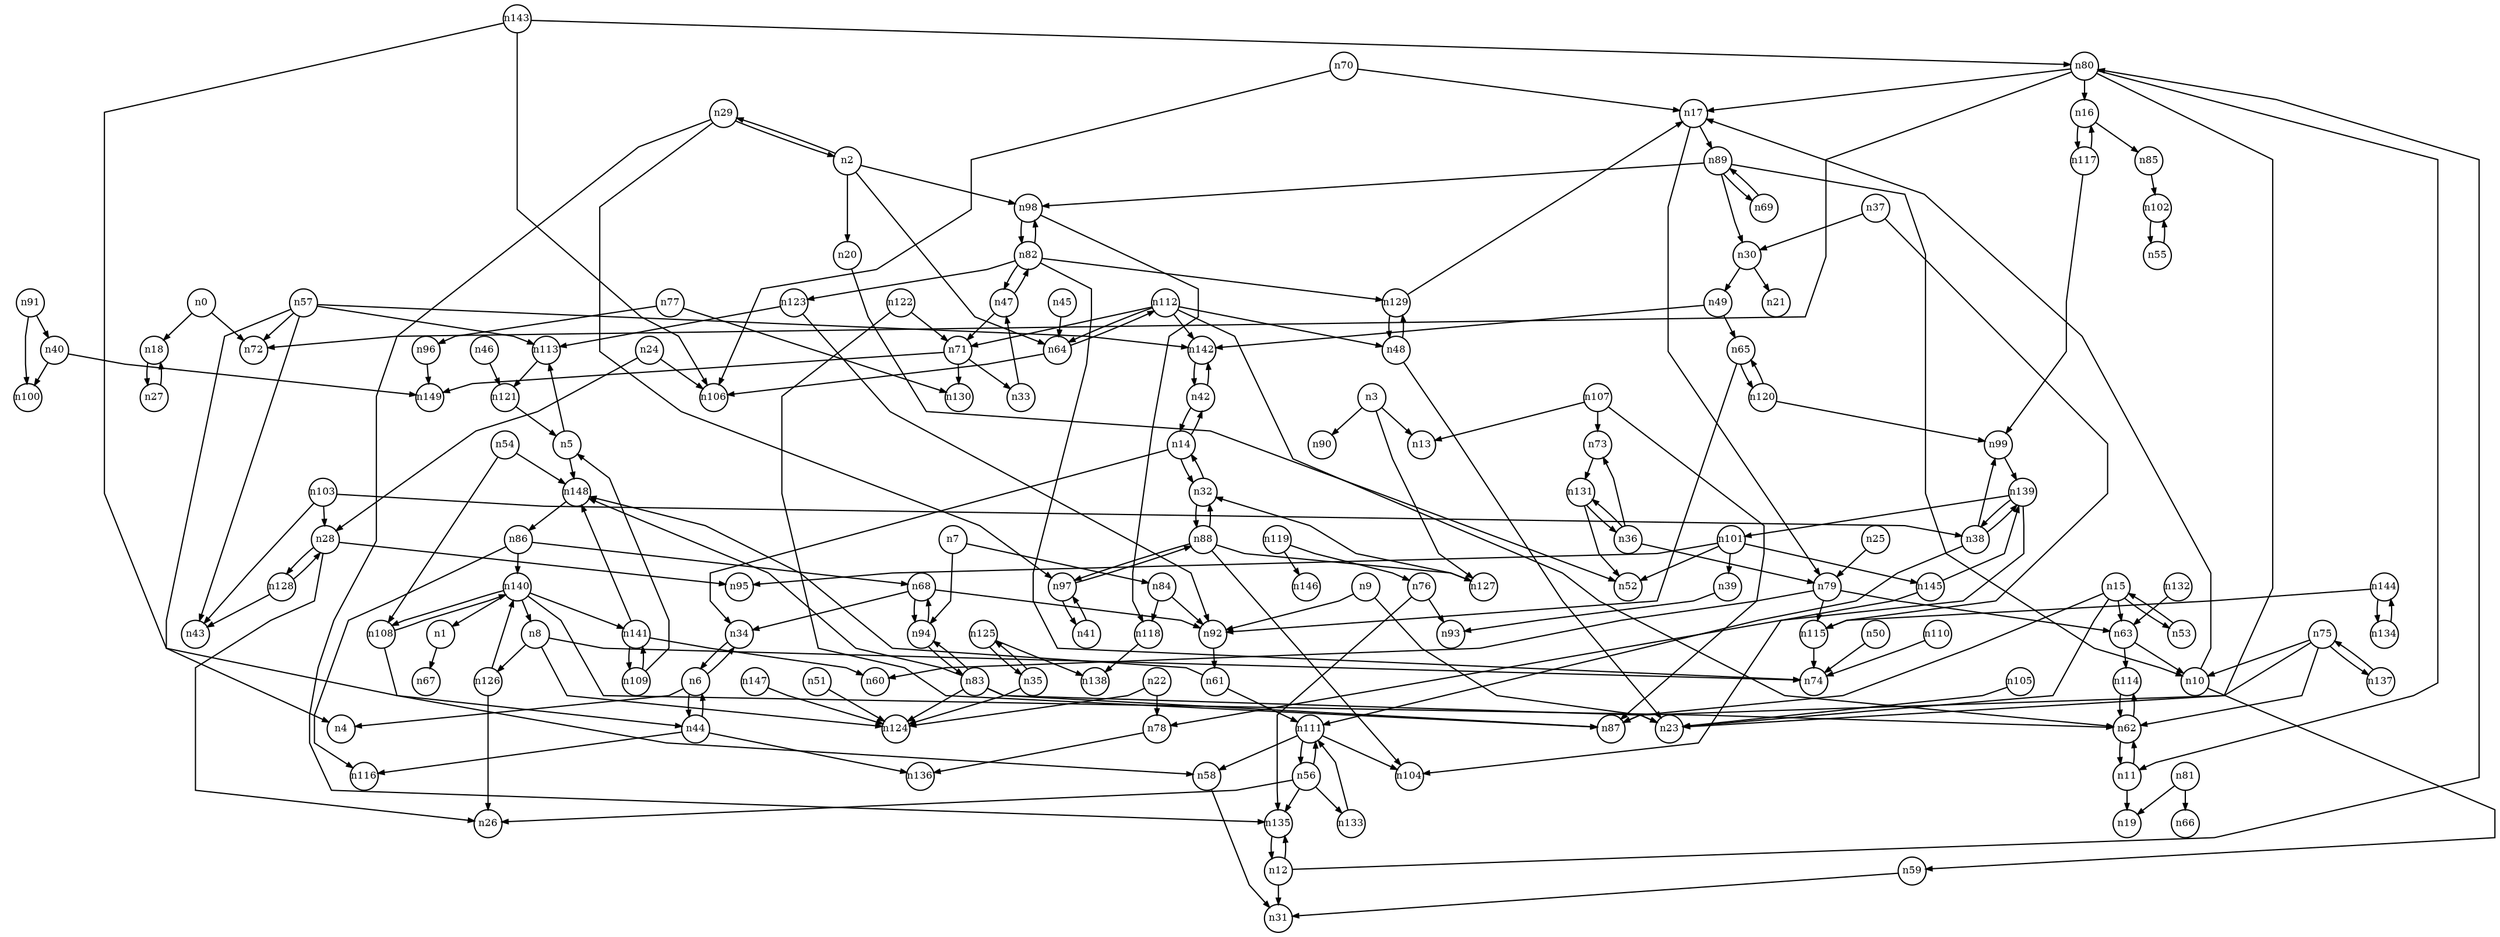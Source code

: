 digraph G{
splines=polyline;
ranksep=0.22;
nodesep=0.22;
nodesize=0.32;
fontsize=8
edge [arrowsize=0.5]
node [fontsize=8 shape=circle width=0.32 fixedsize=shape];

n18 -> n27
n0 -> n18
n0 -> n72
n1 -> n67
n20 -> n52
n2 -> n20
n2 -> n29
n2 -> n64
n2 -> n98
n29 -> n97
n29 -> n135
n29 -> n2
n64 -> n106
n64 -> n112
n98 -> n118
n98 -> n82
n3 -> n13
n3 -> n90
n3 -> n127
n127 -> n32
n113 -> n121
n5 -> n113
n5 -> n148
n148 -> n86
n6 -> n4
n6 -> n34
n6 -> n44
n34 -> n6
n44 -> n116
n44 -> n136
n44 -> n6
n84 -> n92
n84 -> n118
n7 -> n84
n7 -> n94
n94 -> n68
n94 -> n83
n8 -> n74
n8 -> n124
n8 -> n126
n126 -> n26
n126 -> n140
n9 -> n23
n9 -> n92
n92 -> n61
n17 -> n79
n17 -> n89
n10 -> n17
n10 -> n59
n59 -> n31
n11 -> n19
n11 -> n62
n62 -> n114
n62 -> n11
n12 -> n31
n12 -> n80
n12 -> n135
n80 -> n11
n80 -> n16
n80 -> n17
n80 -> n23
n80 -> n72
n135 -> n12
n14 -> n34
n14 -> n42
n14 -> n32
n42 -> n142
n42 -> n14
n15 -> n23
n15 -> n53
n15 -> n63
n15 -> n87
n53 -> n15
n63 -> n114
n63 -> n10
n85 -> n102
n16 -> n85
n16 -> n117
n79 -> n60
n79 -> n63
n79 -> n115
n78 -> n136
n22 -> n78
n22 -> n124
n28 -> n26
n28 -> n95
n28 -> n128
n24 -> n28
n24 -> n106
n25 -> n79
n27 -> n18
n97 -> n41
n97 -> n88
n30 -> n21
n30 -> n49
n49 -> n65
n49 -> n142
n32 -> n14
n32 -> n88
n88 -> n97
n88 -> n104
n88 -> n127
n88 -> n32
n35 -> n124
n35 -> n125
n73 -> n131
n36 -> n73
n36 -> n79
n36 -> n131
n37 -> n30
n37 -> n115
n115 -> n74
n99 -> n139
n38 -> n99
n38 -> n111
n38 -> n139
n111 -> n56
n111 -> n58
n111 -> n104
n39 -> n93
n40 -> n100
n40 -> n149
n142 -> n42
n45 -> n64
n121 -> n5
n46 -> n121
n71 -> n33
n71 -> n130
n71 -> n149
n47 -> n71
n47 -> n82
n48 -> n23
n48 -> n129
n65 -> n92
n65 -> n120
n50 -> n74
n51 -> n124
n108 -> n58
n108 -> n140
n54 -> n108
n54 -> n148
n102 -> n55
n55 -> n102
n56 -> n26
n56 -> n133
n56 -> n135
n56 -> n111
n133 -> n111
n57 -> n4
n57 -> n43
n57 -> n72
n57 -> n113
n57 -> n142
n58 -> n31
n61 -> n111
n61 -> n148
n114 -> n62
n68 -> n34
n68 -> n92
n68 -> n94
n70 -> n17
n70 -> n106
n33 -> n47
n75 -> n10
n75 -> n62
n75 -> n87
n75 -> n137
n137 -> n75
n76 -> n93
n76 -> n135
n96 -> n149
n77 -> n96
n77 -> n130
n81 -> n19
n81 -> n66
n82 -> n47
n82 -> n74
n82 -> n98
n82 -> n123
n82 -> n129
n123 -> n92
n123 -> n113
n129 -> n17
n129 -> n48
n83 -> n23
n83 -> n87
n83 -> n94
n83 -> n124
n83 -> n148
n118 -> n138
n86 -> n68
n86 -> n116
n86 -> n140
n89 -> n10
n89 -> n30
n89 -> n69
n89 -> n98
n69 -> n89
n91 -> n40
n91 -> n100
n41 -> n97
n101 -> n39
n101 -> n52
n101 -> n95
n101 -> n145
n145 -> n104
n145 -> n139
n103 -> n28
n103 -> n38
n103 -> n43
n105 -> n23
n107 -> n13
n107 -> n73
n107 -> n87
n109 -> n5
n109 -> n141
n141 -> n60
n141 -> n148
n141 -> n109
n110 -> n74
n112 -> n48
n112 -> n62
n112 -> n64
n112 -> n71
n112 -> n142
n117 -> n16
n117 -> n99
n119 -> n76
n119 -> n146
n120 -> n65
n120 -> n99
n122 -> n71
n122 -> n87
n125 -> n35
n125 -> n138
n128 -> n28
n128 -> n43
n131 -> n36
n131 -> n52
n132 -> n63
n144 -> n115
n144 -> n134
n134 -> n144
n139 -> n38
n139 -> n78
n139 -> n101
n140 -> n1
n140 -> n8
n140 -> n62
n140 -> n108
n140 -> n141
n143 -> n44
n143 -> n80
n143 -> n106
n147 -> n124
}

